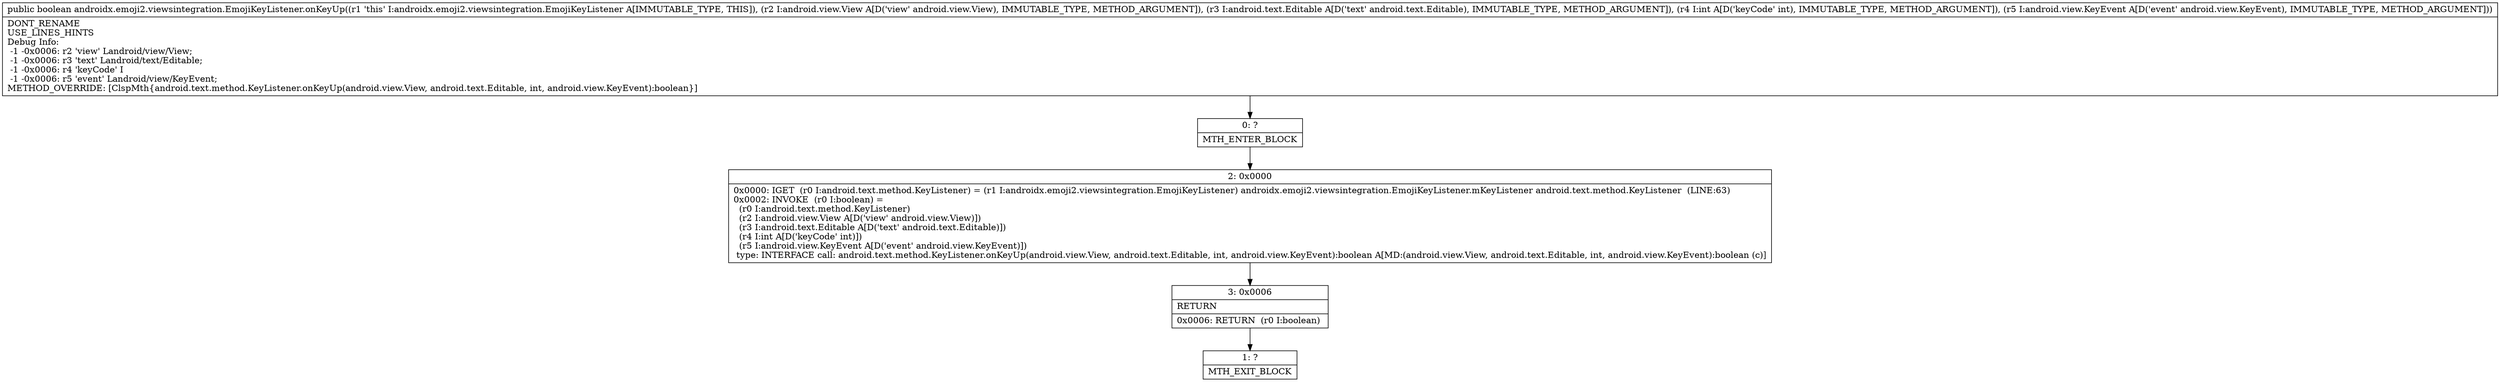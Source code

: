 digraph "CFG forandroidx.emoji2.viewsintegration.EmojiKeyListener.onKeyUp(Landroid\/view\/View;Landroid\/text\/Editable;ILandroid\/view\/KeyEvent;)Z" {
Node_0 [shape=record,label="{0\:\ ?|MTH_ENTER_BLOCK\l}"];
Node_2 [shape=record,label="{2\:\ 0x0000|0x0000: IGET  (r0 I:android.text.method.KeyListener) = (r1 I:androidx.emoji2.viewsintegration.EmojiKeyListener) androidx.emoji2.viewsintegration.EmojiKeyListener.mKeyListener android.text.method.KeyListener  (LINE:63)\l0x0002: INVOKE  (r0 I:boolean) = \l  (r0 I:android.text.method.KeyListener)\l  (r2 I:android.view.View A[D('view' android.view.View)])\l  (r3 I:android.text.Editable A[D('text' android.text.Editable)])\l  (r4 I:int A[D('keyCode' int)])\l  (r5 I:android.view.KeyEvent A[D('event' android.view.KeyEvent)])\l type: INTERFACE call: android.text.method.KeyListener.onKeyUp(android.view.View, android.text.Editable, int, android.view.KeyEvent):boolean A[MD:(android.view.View, android.text.Editable, int, android.view.KeyEvent):boolean (c)]\l}"];
Node_3 [shape=record,label="{3\:\ 0x0006|RETURN\l|0x0006: RETURN  (r0 I:boolean) \l}"];
Node_1 [shape=record,label="{1\:\ ?|MTH_EXIT_BLOCK\l}"];
MethodNode[shape=record,label="{public boolean androidx.emoji2.viewsintegration.EmojiKeyListener.onKeyUp((r1 'this' I:androidx.emoji2.viewsintegration.EmojiKeyListener A[IMMUTABLE_TYPE, THIS]), (r2 I:android.view.View A[D('view' android.view.View), IMMUTABLE_TYPE, METHOD_ARGUMENT]), (r3 I:android.text.Editable A[D('text' android.text.Editable), IMMUTABLE_TYPE, METHOD_ARGUMENT]), (r4 I:int A[D('keyCode' int), IMMUTABLE_TYPE, METHOD_ARGUMENT]), (r5 I:android.view.KeyEvent A[D('event' android.view.KeyEvent), IMMUTABLE_TYPE, METHOD_ARGUMENT]))  | DONT_RENAME\lUSE_LINES_HINTS\lDebug Info:\l  \-1 \-0x0006: r2 'view' Landroid\/view\/View;\l  \-1 \-0x0006: r3 'text' Landroid\/text\/Editable;\l  \-1 \-0x0006: r4 'keyCode' I\l  \-1 \-0x0006: r5 'event' Landroid\/view\/KeyEvent;\lMETHOD_OVERRIDE: [ClspMth\{android.text.method.KeyListener.onKeyUp(android.view.View, android.text.Editable, int, android.view.KeyEvent):boolean\}]\l}"];
MethodNode -> Node_0;Node_0 -> Node_2;
Node_2 -> Node_3;
Node_3 -> Node_1;
}

